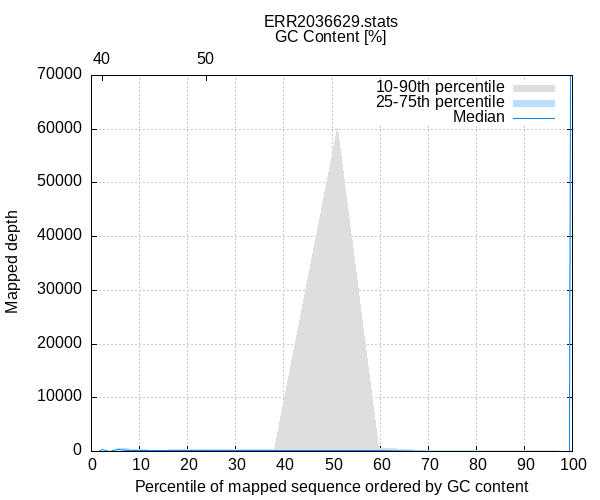 
            set terminal png size 600,500 truecolor
            set output "ERR2036629-gc-depth.png"
            set grid xtics ytics y2tics back lc rgb "#cccccc"
            set ylabel "Mapped depth"
            set xlabel "Percentile of mapped sequence ordered by GC content"
            set x2label "GC Content [%]"
            set title "ERR2036629.stats" noenhanced
            set x2tics ("30" 2.326,"40" 2.326,"50" 24.031)
            set xtics nomirror
            set xrange [0.1:99.9]

            plot '-' using 1:2:3 with filledcurve lt 1 lc rgb "#dedede" t '10-90th percentile' , \
                 '-' using 1:2:3 with filledcurve lt 1 lc rgb "#bbdeff" t '25-75th percentile' , \
                 '-' using 1:2 with lines lc rgb "#0084ff" t 'Median'
        1.550	0.000	0.000
2.326	370.393	370.393
3.101	196.074	196.074
3.876	73.447	73.447
5.426	298.924	487.182
7.752	19.717	552.637
11.628	19.318	331.437
13.178	8.101	244.190
19.380	11.574	527.088
24.031	17.569	442.527
30.233	18.180	387.139
37.984	12.291	329.413
51.163	69.663	60114.594
59.690	32.686	664.157
70.543	55.657	247.412
79.845	5.550	357.586
89.147	6.098	111.926
96.899	23.078	153.515
97.674	78.378	78.378
98.450	4.090	4.090
99.225	26.076	26.076
100.000	119548.367	119548.367
end
1.550	0.000	0.000
2.326	370.393	370.393
3.101	196.074	196.074
3.876	73.447	73.447
5.426	298.924	487.182
7.752	19.717	552.637
11.628	50.324	292.805
13.178	8.101	244.190
19.380	78.797	165.419
24.031	47.222	391.911
30.233	56.469	209.570
37.984	45.351	143.408
51.163	95.454	217.848
59.690	79.195	186.503
70.543	64.552	159.650
79.845	39.305	101.065
89.147	24.394	70.637
96.899	31.531	72.965
97.674	78.378	78.378
98.450	4.090	4.090
99.225	26.076	26.076
100.000	119548.367	119548.367
end
1.550	0.000
2.326	370.393
3.101	196.074
3.876	73.447
5.426	393.053
7.752	175.408
11.628	94.108
13.178	126.146
19.380	108.957
24.031	139.589
30.233	106.843
37.984	100.760
51.163	113.468
59.690	129.410
70.543	89.495
79.845	61.680
89.147	54.438
96.899	47.977
97.674	78.378
98.450	4.090
99.225	26.076
100.000	119548.367
end
